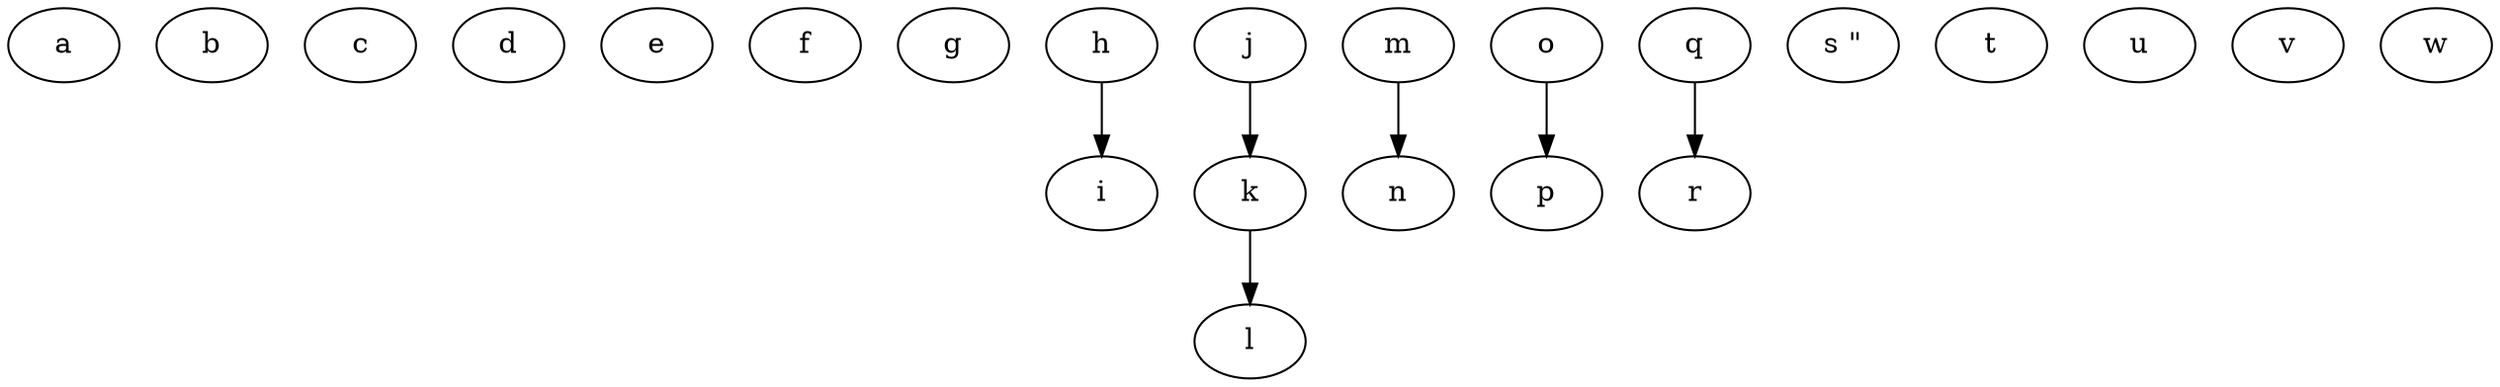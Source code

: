 digraph {
    a;
    node [color=black] b;
    c d e
    e f;
    "g";
    h -> i
    j -> k -> l
    m -> "n"
    "o" -> "p"
    "q" -> r
    "s \""
    t[label="t"]
    "u" [label="u"]
    v [label="v"] "w"[label="w"]
}